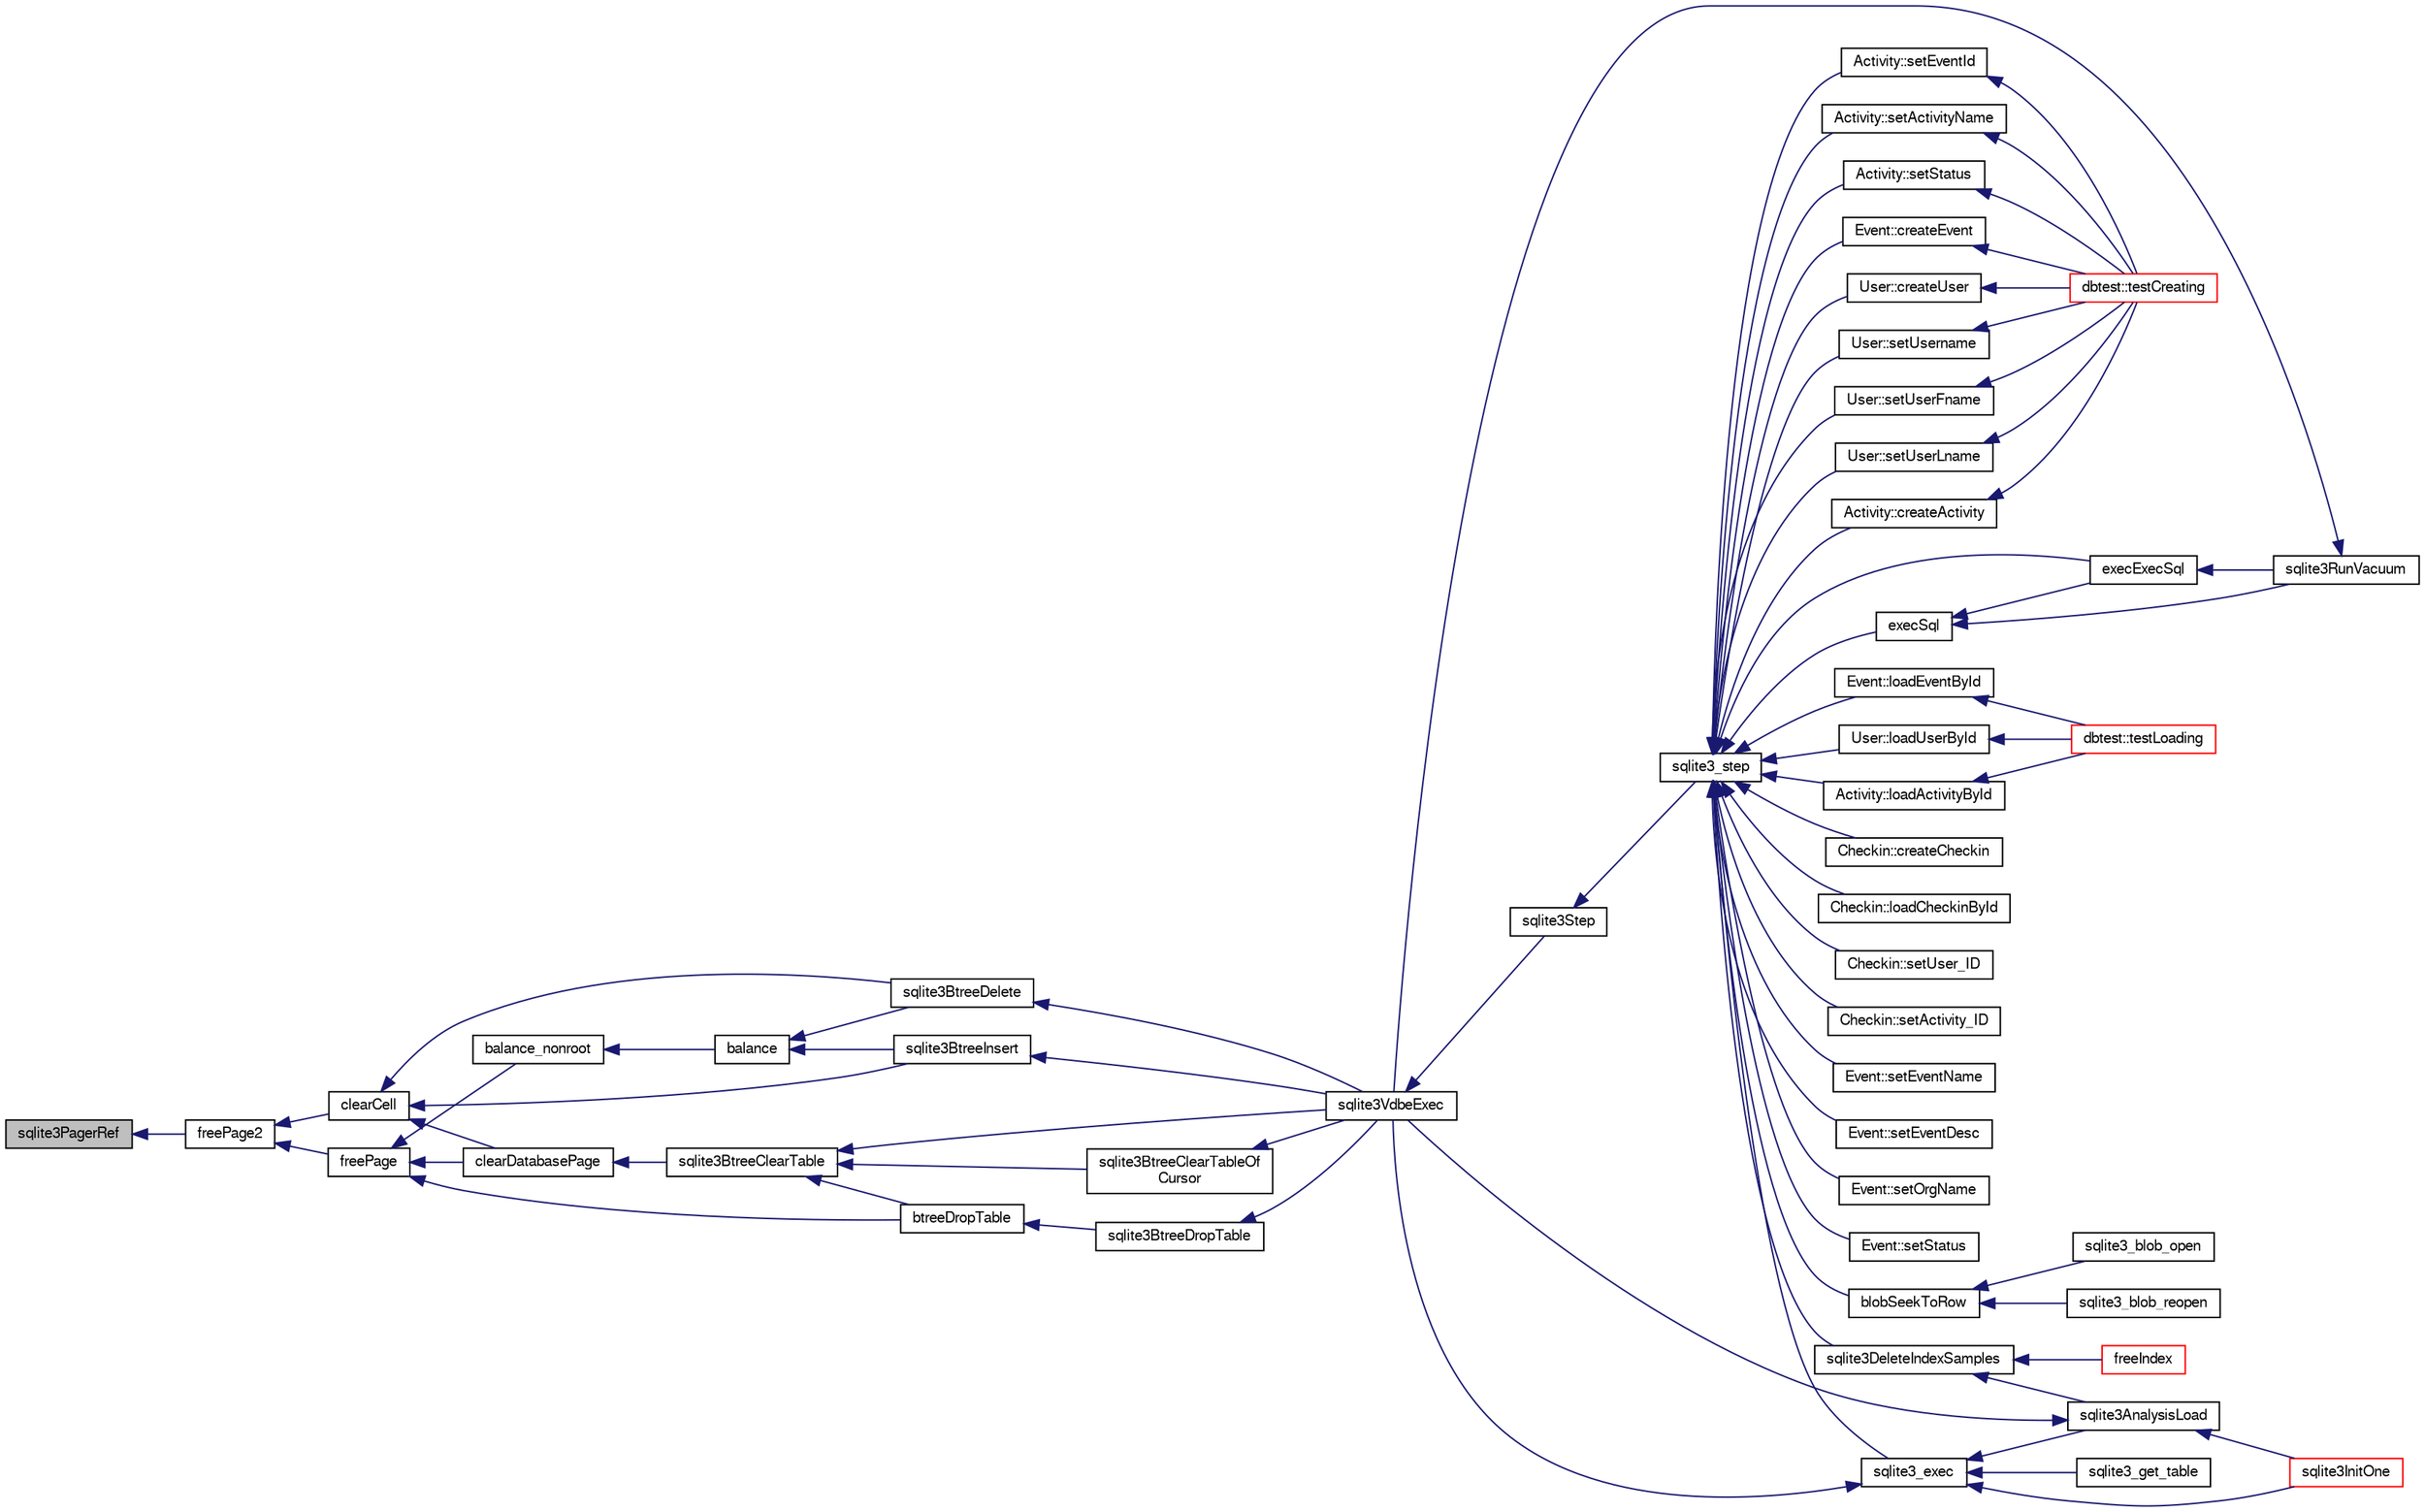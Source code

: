 digraph "sqlite3PagerRef"
{
  edge [fontname="FreeSans",fontsize="10",labelfontname="FreeSans",labelfontsize="10"];
  node [fontname="FreeSans",fontsize="10",shape=record];
  rankdir="LR";
  Node635545 [label="sqlite3PagerRef",height=0.2,width=0.4,color="black", fillcolor="grey75", style="filled", fontcolor="black"];
  Node635545 -> Node635546 [dir="back",color="midnightblue",fontsize="10",style="solid",fontname="FreeSans"];
  Node635546 [label="freePage2",height=0.2,width=0.4,color="black", fillcolor="white", style="filled",URL="$sqlite3_8c.html#a625a2c2bdaf95cdb3a7cb945201f7efb"];
  Node635546 -> Node635547 [dir="back",color="midnightblue",fontsize="10",style="solid",fontname="FreeSans"];
  Node635547 [label="freePage",height=0.2,width=0.4,color="black", fillcolor="white", style="filled",URL="$sqlite3_8c.html#ad98f5006fdec390948dd2966cf0cf12f"];
  Node635547 -> Node635548 [dir="back",color="midnightblue",fontsize="10",style="solid",fontname="FreeSans"];
  Node635548 [label="balance_nonroot",height=0.2,width=0.4,color="black", fillcolor="white", style="filled",URL="$sqlite3_8c.html#a513ba5c0beb3462a4b60064469f1539d"];
  Node635548 -> Node635549 [dir="back",color="midnightblue",fontsize="10",style="solid",fontname="FreeSans"];
  Node635549 [label="balance",height=0.2,width=0.4,color="black", fillcolor="white", style="filled",URL="$sqlite3_8c.html#a173f7c872fb68ccd3a20440d640b66c7"];
  Node635549 -> Node635550 [dir="back",color="midnightblue",fontsize="10",style="solid",fontname="FreeSans"];
  Node635550 [label="sqlite3BtreeInsert",height=0.2,width=0.4,color="black", fillcolor="white", style="filled",URL="$sqlite3_8c.html#aa6c6b68ed28d38984e5fa329794d7f02"];
  Node635550 -> Node635551 [dir="back",color="midnightblue",fontsize="10",style="solid",fontname="FreeSans"];
  Node635551 [label="sqlite3VdbeExec",height=0.2,width=0.4,color="black", fillcolor="white", style="filled",URL="$sqlite3_8c.html#a8ce40a614bdc56719c4d642b1e4dfb21"];
  Node635551 -> Node635552 [dir="back",color="midnightblue",fontsize="10",style="solid",fontname="FreeSans"];
  Node635552 [label="sqlite3Step",height=0.2,width=0.4,color="black", fillcolor="white", style="filled",URL="$sqlite3_8c.html#a3f2872e873e2758a4beedad1d5113554"];
  Node635552 -> Node635553 [dir="back",color="midnightblue",fontsize="10",style="solid",fontname="FreeSans"];
  Node635553 [label="sqlite3_step",height=0.2,width=0.4,color="black", fillcolor="white", style="filled",URL="$sqlite3_8h.html#ac1e491ce36b7471eb28387f7d3c74334"];
  Node635553 -> Node635554 [dir="back",color="midnightblue",fontsize="10",style="solid",fontname="FreeSans"];
  Node635554 [label="Activity::createActivity",height=0.2,width=0.4,color="black", fillcolor="white", style="filled",URL="$classActivity.html#a813cc5e52c14ab49b39014c134e3425b"];
  Node635554 -> Node635555 [dir="back",color="midnightblue",fontsize="10",style="solid",fontname="FreeSans"];
  Node635555 [label="dbtest::testCreating",height=0.2,width=0.4,color="red", fillcolor="white", style="filled",URL="$classdbtest.html#a8193e88a7df657069c8a6bd09c8243b7"];
  Node635553 -> Node635557 [dir="back",color="midnightblue",fontsize="10",style="solid",fontname="FreeSans"];
  Node635557 [label="Activity::loadActivityById",height=0.2,width=0.4,color="black", fillcolor="white", style="filled",URL="$classActivity.html#abe4ffb4f08a47212ebf9013259d9e7fd"];
  Node635557 -> Node635558 [dir="back",color="midnightblue",fontsize="10",style="solid",fontname="FreeSans"];
  Node635558 [label="dbtest::testLoading",height=0.2,width=0.4,color="red", fillcolor="white", style="filled",URL="$classdbtest.html#a6f98d82a2c8e2b9040848763504ddae1"];
  Node635553 -> Node635559 [dir="back",color="midnightblue",fontsize="10",style="solid",fontname="FreeSans"];
  Node635559 [label="Activity::setEventId",height=0.2,width=0.4,color="black", fillcolor="white", style="filled",URL="$classActivity.html#adb1d0fd0d08f473e068f0a4086bfa9ca"];
  Node635559 -> Node635555 [dir="back",color="midnightblue",fontsize="10",style="solid",fontname="FreeSans"];
  Node635553 -> Node635560 [dir="back",color="midnightblue",fontsize="10",style="solid",fontname="FreeSans"];
  Node635560 [label="Activity::setActivityName",height=0.2,width=0.4,color="black", fillcolor="white", style="filled",URL="$classActivity.html#a62dc3737b33915a36086f9dd26d16a81"];
  Node635560 -> Node635555 [dir="back",color="midnightblue",fontsize="10",style="solid",fontname="FreeSans"];
  Node635553 -> Node635561 [dir="back",color="midnightblue",fontsize="10",style="solid",fontname="FreeSans"];
  Node635561 [label="Activity::setStatus",height=0.2,width=0.4,color="black", fillcolor="white", style="filled",URL="$classActivity.html#af618135a7738f4d2a7ee147a8ef912ea"];
  Node635561 -> Node635555 [dir="back",color="midnightblue",fontsize="10",style="solid",fontname="FreeSans"];
  Node635553 -> Node635562 [dir="back",color="midnightblue",fontsize="10",style="solid",fontname="FreeSans"];
  Node635562 [label="Checkin::createCheckin",height=0.2,width=0.4,color="black", fillcolor="white", style="filled",URL="$classCheckin.html#a4e40acdf7fff0e607f6de4f24f3a163c"];
  Node635553 -> Node635563 [dir="back",color="midnightblue",fontsize="10",style="solid",fontname="FreeSans"];
  Node635563 [label="Checkin::loadCheckinById",height=0.2,width=0.4,color="black", fillcolor="white", style="filled",URL="$classCheckin.html#a3461f70ea6c68475225f2a07f78a21e0"];
  Node635553 -> Node635564 [dir="back",color="midnightblue",fontsize="10",style="solid",fontname="FreeSans"];
  Node635564 [label="Checkin::setUser_ID",height=0.2,width=0.4,color="black", fillcolor="white", style="filled",URL="$classCheckin.html#a76ab640f4f912876dbebf183db5359c6"];
  Node635553 -> Node635565 [dir="back",color="midnightblue",fontsize="10",style="solid",fontname="FreeSans"];
  Node635565 [label="Checkin::setActivity_ID",height=0.2,width=0.4,color="black", fillcolor="white", style="filled",URL="$classCheckin.html#ab2ff3ec2604ec73a42af25874a00b232"];
  Node635553 -> Node635566 [dir="back",color="midnightblue",fontsize="10",style="solid",fontname="FreeSans"];
  Node635566 [label="Event::createEvent",height=0.2,width=0.4,color="black", fillcolor="white", style="filled",URL="$classEvent.html#a77adb9f4a46ffb32c2d931f0691f5903"];
  Node635566 -> Node635555 [dir="back",color="midnightblue",fontsize="10",style="solid",fontname="FreeSans"];
  Node635553 -> Node635567 [dir="back",color="midnightblue",fontsize="10",style="solid",fontname="FreeSans"];
  Node635567 [label="Event::loadEventById",height=0.2,width=0.4,color="black", fillcolor="white", style="filled",URL="$classEvent.html#afa66cea33f722dbeecb69cc98fdea055"];
  Node635567 -> Node635558 [dir="back",color="midnightblue",fontsize="10",style="solid",fontname="FreeSans"];
  Node635553 -> Node635568 [dir="back",color="midnightblue",fontsize="10",style="solid",fontname="FreeSans"];
  Node635568 [label="Event::setEventName",height=0.2,width=0.4,color="black", fillcolor="white", style="filled",URL="$classEvent.html#a10596b6ca077df05184e30d62b08729d"];
  Node635553 -> Node635569 [dir="back",color="midnightblue",fontsize="10",style="solid",fontname="FreeSans"];
  Node635569 [label="Event::setEventDesc",height=0.2,width=0.4,color="black", fillcolor="white", style="filled",URL="$classEvent.html#ae36b8377dcae792f1c5c4726024c981b"];
  Node635553 -> Node635570 [dir="back",color="midnightblue",fontsize="10",style="solid",fontname="FreeSans"];
  Node635570 [label="Event::setOrgName",height=0.2,width=0.4,color="black", fillcolor="white", style="filled",URL="$classEvent.html#a19aac0f776bd764563a54977656cf680"];
  Node635553 -> Node635571 [dir="back",color="midnightblue",fontsize="10",style="solid",fontname="FreeSans"];
  Node635571 [label="Event::setStatus",height=0.2,width=0.4,color="black", fillcolor="white", style="filled",URL="$classEvent.html#ab0a6b9285af0f4172eb841e2b80f8972"];
  Node635553 -> Node635572 [dir="back",color="midnightblue",fontsize="10",style="solid",fontname="FreeSans"];
  Node635572 [label="blobSeekToRow",height=0.2,width=0.4,color="black", fillcolor="white", style="filled",URL="$sqlite3_8c.html#afff57e13332b98c8a44a7cebe38962ab"];
  Node635572 -> Node635573 [dir="back",color="midnightblue",fontsize="10",style="solid",fontname="FreeSans"];
  Node635573 [label="sqlite3_blob_open",height=0.2,width=0.4,color="black", fillcolor="white", style="filled",URL="$sqlite3_8h.html#adb8ad839a5bdd62a43785132bc7dd518"];
  Node635572 -> Node635574 [dir="back",color="midnightblue",fontsize="10",style="solid",fontname="FreeSans"];
  Node635574 [label="sqlite3_blob_reopen",height=0.2,width=0.4,color="black", fillcolor="white", style="filled",URL="$sqlite3_8h.html#abc77c24fdc0150138490359a94360f7e"];
  Node635553 -> Node635575 [dir="back",color="midnightblue",fontsize="10",style="solid",fontname="FreeSans"];
  Node635575 [label="sqlite3DeleteIndexSamples",height=0.2,width=0.4,color="black", fillcolor="white", style="filled",URL="$sqlite3_8c.html#aaeda0302fbf61397ec009f65bed047ef"];
  Node635575 -> Node635576 [dir="back",color="midnightblue",fontsize="10",style="solid",fontname="FreeSans"];
  Node635576 [label="sqlite3AnalysisLoad",height=0.2,width=0.4,color="black", fillcolor="white", style="filled",URL="$sqlite3_8c.html#a48a2301c27e1d3d68708b9b8761b5a01"];
  Node635576 -> Node635551 [dir="back",color="midnightblue",fontsize="10",style="solid",fontname="FreeSans"];
  Node635576 -> Node635577 [dir="back",color="midnightblue",fontsize="10",style="solid",fontname="FreeSans"];
  Node635577 [label="sqlite3InitOne",height=0.2,width=0.4,color="red", fillcolor="white", style="filled",URL="$sqlite3_8c.html#ac4318b25df65269906b0379251fe9b85"];
  Node635575 -> Node635678 [dir="back",color="midnightblue",fontsize="10",style="solid",fontname="FreeSans"];
  Node635678 [label="freeIndex",height=0.2,width=0.4,color="red", fillcolor="white", style="filled",URL="$sqlite3_8c.html#a00907c99c18d5bcb9d0b38c077146c31"];
  Node635553 -> Node635744 [dir="back",color="midnightblue",fontsize="10",style="solid",fontname="FreeSans"];
  Node635744 [label="sqlite3_exec",height=0.2,width=0.4,color="black", fillcolor="white", style="filled",URL="$sqlite3_8h.html#a97487ec8150e0bcc8fa392ab8f0e24db"];
  Node635744 -> Node635551 [dir="back",color="midnightblue",fontsize="10",style="solid",fontname="FreeSans"];
  Node635744 -> Node635576 [dir="back",color="midnightblue",fontsize="10",style="solid",fontname="FreeSans"];
  Node635744 -> Node635577 [dir="back",color="midnightblue",fontsize="10",style="solid",fontname="FreeSans"];
  Node635744 -> Node635745 [dir="back",color="midnightblue",fontsize="10",style="solid",fontname="FreeSans"];
  Node635745 [label="sqlite3_get_table",height=0.2,width=0.4,color="black", fillcolor="white", style="filled",URL="$sqlite3_8h.html#a5effeac4e12df57beaa35c5be1f61579"];
  Node635553 -> Node635735 [dir="back",color="midnightblue",fontsize="10",style="solid",fontname="FreeSans"];
  Node635735 [label="execSql",height=0.2,width=0.4,color="black", fillcolor="white", style="filled",URL="$sqlite3_8c.html#a7d16651b98a110662f4c265eff0246cb"];
  Node635735 -> Node635736 [dir="back",color="midnightblue",fontsize="10",style="solid",fontname="FreeSans"];
  Node635736 [label="execExecSql",height=0.2,width=0.4,color="black", fillcolor="white", style="filled",URL="$sqlite3_8c.html#ac1be09a6c047f21133d16378d301e0d4"];
  Node635736 -> Node635737 [dir="back",color="midnightblue",fontsize="10",style="solid",fontname="FreeSans"];
  Node635737 [label="sqlite3RunVacuum",height=0.2,width=0.4,color="black", fillcolor="white", style="filled",URL="$sqlite3_8c.html#a5e83ddc7b3e7e8e79ad5d1fc92de1d2f"];
  Node635737 -> Node635551 [dir="back",color="midnightblue",fontsize="10",style="solid",fontname="FreeSans"];
  Node635735 -> Node635737 [dir="back",color="midnightblue",fontsize="10",style="solid",fontname="FreeSans"];
  Node635553 -> Node635736 [dir="back",color="midnightblue",fontsize="10",style="solid",fontname="FreeSans"];
  Node635553 -> Node635738 [dir="back",color="midnightblue",fontsize="10",style="solid",fontname="FreeSans"];
  Node635738 [label="User::createUser",height=0.2,width=0.4,color="black", fillcolor="white", style="filled",URL="$classUser.html#a22ed673939e8cc0a136130b809bba513"];
  Node635738 -> Node635555 [dir="back",color="midnightblue",fontsize="10",style="solid",fontname="FreeSans"];
  Node635553 -> Node635739 [dir="back",color="midnightblue",fontsize="10",style="solid",fontname="FreeSans"];
  Node635739 [label="User::loadUserById",height=0.2,width=0.4,color="black", fillcolor="white", style="filled",URL="$classUser.html#a863377665b7fb83c5547dcf9727f5092"];
  Node635739 -> Node635558 [dir="back",color="midnightblue",fontsize="10",style="solid",fontname="FreeSans"];
  Node635553 -> Node635740 [dir="back",color="midnightblue",fontsize="10",style="solid",fontname="FreeSans"];
  Node635740 [label="User::setUsername",height=0.2,width=0.4,color="black", fillcolor="white", style="filled",URL="$classUser.html#aa0497022a136cb78de785b0a39ae60b1"];
  Node635740 -> Node635555 [dir="back",color="midnightblue",fontsize="10",style="solid",fontname="FreeSans"];
  Node635553 -> Node635741 [dir="back",color="midnightblue",fontsize="10",style="solid",fontname="FreeSans"];
  Node635741 [label="User::setUserFname",height=0.2,width=0.4,color="black", fillcolor="white", style="filled",URL="$classUser.html#a72657eb55cd0ca437b4841a43f19912f"];
  Node635741 -> Node635555 [dir="back",color="midnightblue",fontsize="10",style="solid",fontname="FreeSans"];
  Node635553 -> Node635742 [dir="back",color="midnightblue",fontsize="10",style="solid",fontname="FreeSans"];
  Node635742 [label="User::setUserLname",height=0.2,width=0.4,color="black", fillcolor="white", style="filled",URL="$classUser.html#aa25973387e5afe1aa6f60dd6545e33b5"];
  Node635742 -> Node635555 [dir="back",color="midnightblue",fontsize="10",style="solid",fontname="FreeSans"];
  Node635549 -> Node635812 [dir="back",color="midnightblue",fontsize="10",style="solid",fontname="FreeSans"];
  Node635812 [label="sqlite3BtreeDelete",height=0.2,width=0.4,color="black", fillcolor="white", style="filled",URL="$sqlite3_8c.html#a65c40cd7ec987dbd25392a180f388fe7"];
  Node635812 -> Node635551 [dir="back",color="midnightblue",fontsize="10",style="solid",fontname="FreeSans"];
  Node635547 -> Node635813 [dir="back",color="midnightblue",fontsize="10",style="solid",fontname="FreeSans"];
  Node635813 [label="clearDatabasePage",height=0.2,width=0.4,color="black", fillcolor="white", style="filled",URL="$sqlite3_8c.html#aecc3046a56feeeabd3ca93c0685e35d5"];
  Node635813 -> Node635814 [dir="back",color="midnightblue",fontsize="10",style="solid",fontname="FreeSans"];
  Node635814 [label="sqlite3BtreeClearTable",height=0.2,width=0.4,color="black", fillcolor="white", style="filled",URL="$sqlite3_8c.html#ac2fcbee7dcc155d776ecf9d5151f3872"];
  Node635814 -> Node635815 [dir="back",color="midnightblue",fontsize="10",style="solid",fontname="FreeSans"];
  Node635815 [label="sqlite3BtreeClearTableOf\lCursor",height=0.2,width=0.4,color="black", fillcolor="white", style="filled",URL="$sqlite3_8c.html#a31f4ef273f0625b74b993177f5903454"];
  Node635815 -> Node635551 [dir="back",color="midnightblue",fontsize="10",style="solid",fontname="FreeSans"];
  Node635814 -> Node635816 [dir="back",color="midnightblue",fontsize="10",style="solid",fontname="FreeSans"];
  Node635816 [label="btreeDropTable",height=0.2,width=0.4,color="black", fillcolor="white", style="filled",URL="$sqlite3_8c.html#abba4061ea34842db278e91f537d2c2ff"];
  Node635816 -> Node635817 [dir="back",color="midnightblue",fontsize="10",style="solid",fontname="FreeSans"];
  Node635817 [label="sqlite3BtreeDropTable",height=0.2,width=0.4,color="black", fillcolor="white", style="filled",URL="$sqlite3_8c.html#a7b9a218bc08d8acfc94b74ea5c47eaa8"];
  Node635817 -> Node635551 [dir="back",color="midnightblue",fontsize="10",style="solid",fontname="FreeSans"];
  Node635814 -> Node635551 [dir="back",color="midnightblue",fontsize="10",style="solid",fontname="FreeSans"];
  Node635547 -> Node635816 [dir="back",color="midnightblue",fontsize="10",style="solid",fontname="FreeSans"];
  Node635546 -> Node635818 [dir="back",color="midnightblue",fontsize="10",style="solid",fontname="FreeSans"];
  Node635818 [label="clearCell",height=0.2,width=0.4,color="black", fillcolor="white", style="filled",URL="$sqlite3_8c.html#acde9692b1b53b7e35fa3ee62c01a0341"];
  Node635818 -> Node635550 [dir="back",color="midnightblue",fontsize="10",style="solid",fontname="FreeSans"];
  Node635818 -> Node635812 [dir="back",color="midnightblue",fontsize="10",style="solid",fontname="FreeSans"];
  Node635818 -> Node635813 [dir="back",color="midnightblue",fontsize="10",style="solid",fontname="FreeSans"];
}

